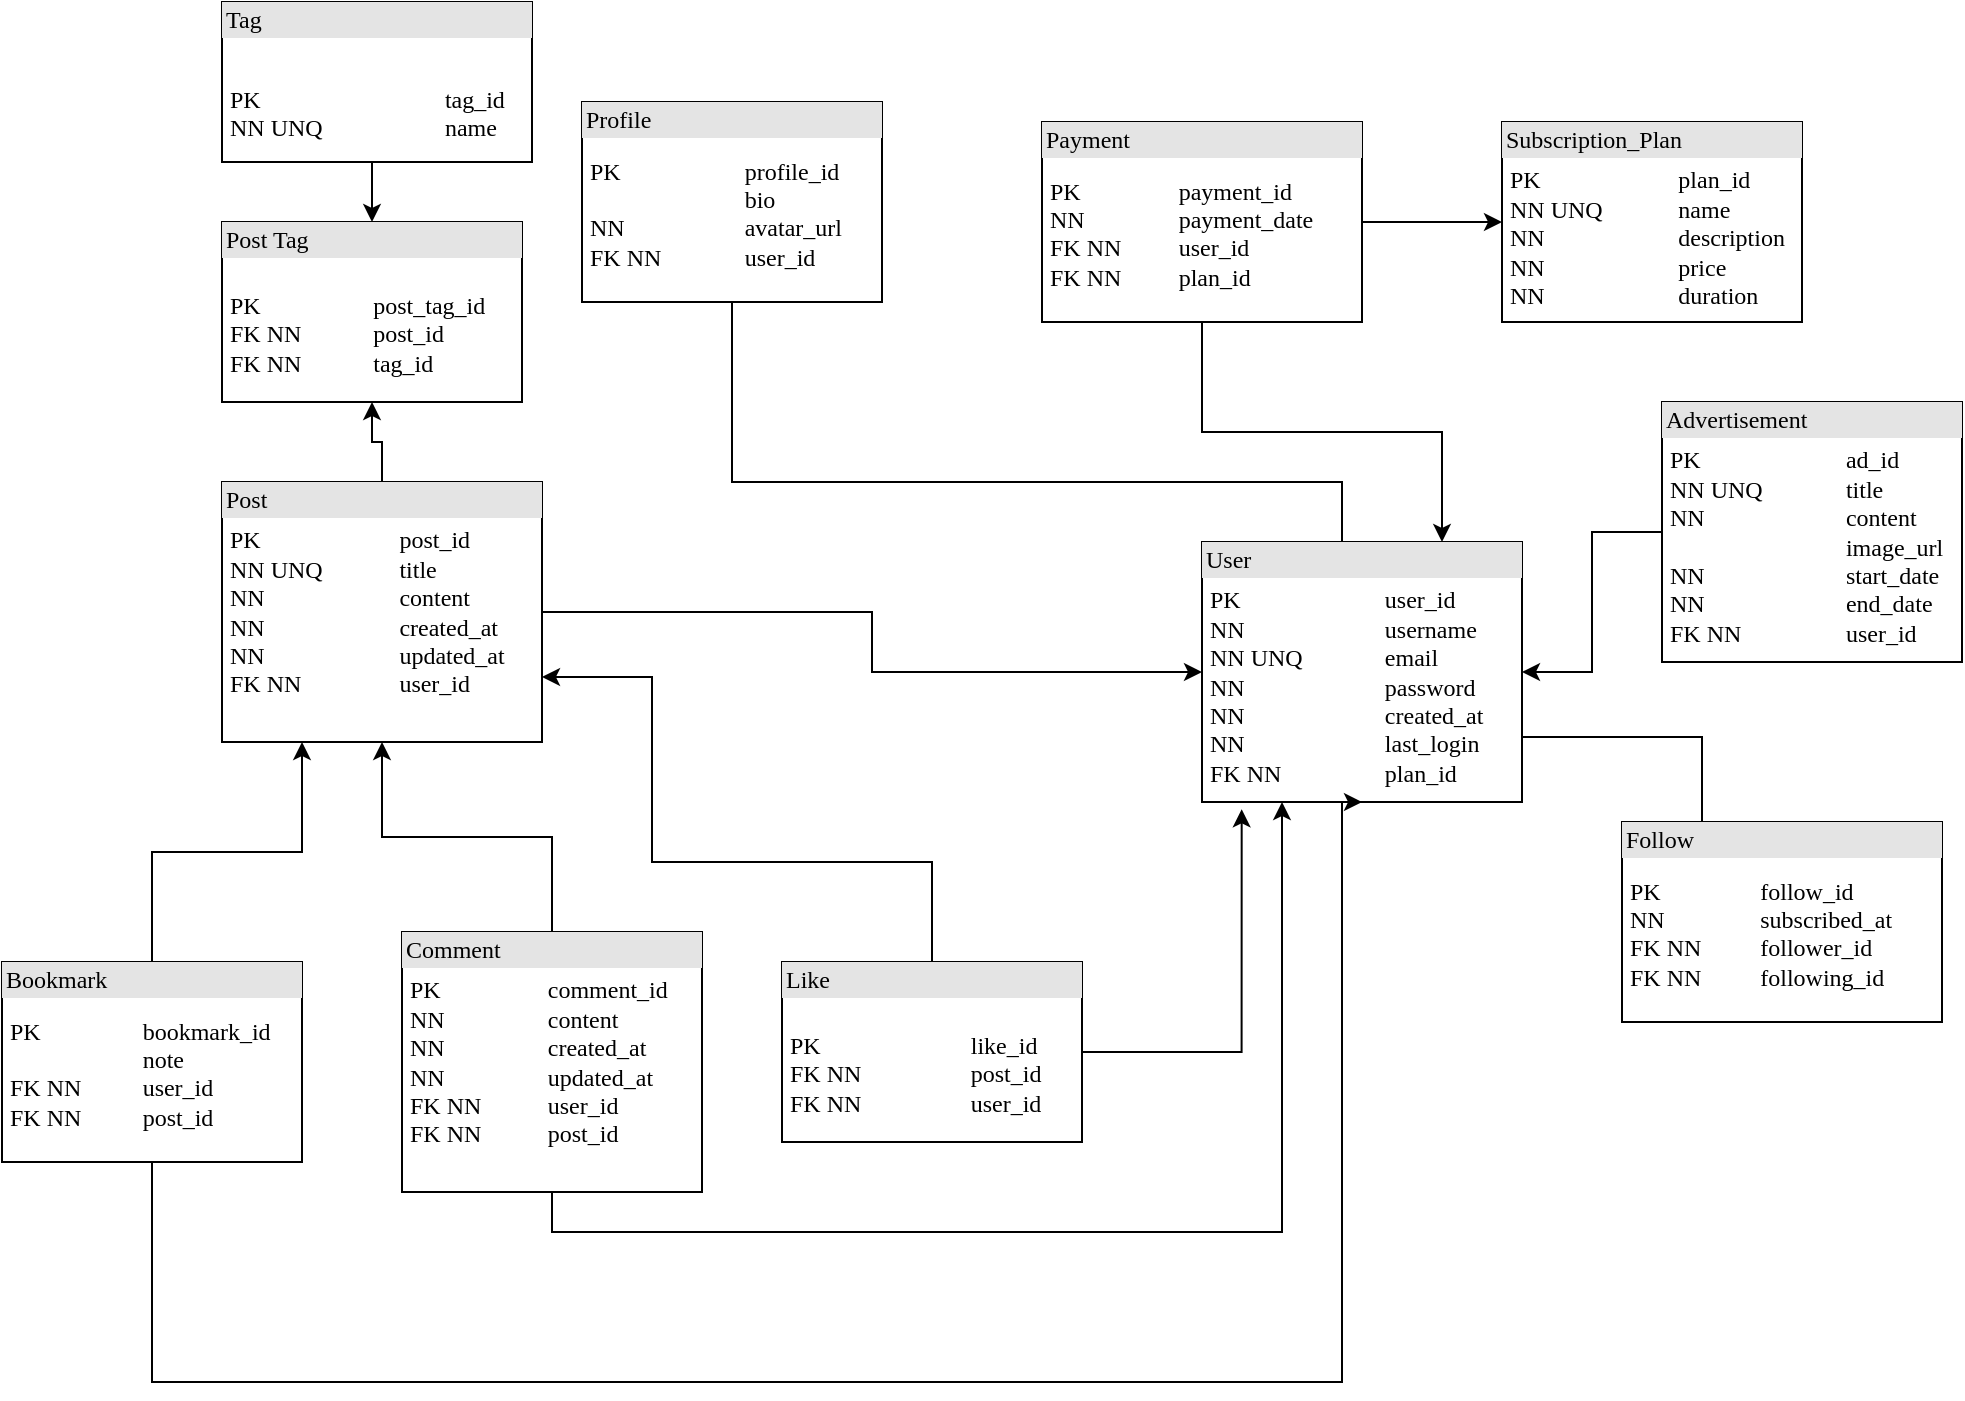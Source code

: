 <mxfile version="21.8.2" type="device">
  <diagram name="Page-1" id="2ca16b54-16f6-2749-3443-fa8db7711227">
    <mxGraphModel dx="546" dy="562" grid="1" gridSize="10" guides="1" tooltips="1" connect="1" arrows="1" fold="1" page="1" pageScale="1" pageWidth="1100" pageHeight="850" background="none" math="0" shadow="0">
      <root>
        <mxCell id="0" />
        <mxCell id="1" parent="0" />
        <mxCell id="-08t_-_calccHngaQz2L-22" style="edgeStyle=orthogonalEdgeStyle;rounded=0;orthogonalLoop=1;jettySize=auto;html=1;exitX=0.5;exitY=0;exitDx=0;exitDy=0;entryX=0.5;entryY=1;entryDx=0;entryDy=0;endArrow=none;endFill=0;" parent="1" source="2ed32ef02a7f4228-1" target="-08t_-_calccHngaQz2L-4" edge="1">
          <mxGeometry relative="1" as="geometry">
            <Array as="points">
              <mxPoint x="690" y="260" />
              <mxPoint x="385" y="260" />
            </Array>
          </mxGeometry>
        </mxCell>
        <mxCell id="-08t_-_calccHngaQz2L-36" style="edgeStyle=orthogonalEdgeStyle;rounded=0;orthogonalLoop=1;jettySize=auto;html=1;exitX=1;exitY=0.75;exitDx=0;exitDy=0;entryX=0.25;entryY=0;entryDx=0;entryDy=0;endArrow=none;endFill=0;" parent="1" source="2ed32ef02a7f4228-1" target="-08t_-_calccHngaQz2L-11" edge="1">
          <mxGeometry relative="1" as="geometry" />
        </mxCell>
        <mxCell id="2ed32ef02a7f4228-1" value="&lt;div style=&quot;box-sizing:border-box;width:100%;background:#e4e4e4;padding:2px;&quot;&gt;User&lt;/div&gt;&lt;table style=&quot;width:100%;font-size:1em;&quot; cellpadding=&quot;2&quot; cellspacing=&quot;0&quot;&gt;&lt;tbody&gt;&lt;tr&gt;&lt;td&gt;&lt;table style=&quot;border-color: var(--border-color); font-size: 1em; width: 180px;&quot; cellpadding=&quot;2&quot; cellspacing=&quot;0&quot;&gt;&lt;tbody style=&quot;border-color: var(--border-color);&quot;&gt;&lt;tr style=&quot;border-color: var(--border-color);&quot;&gt;&lt;td style=&quot;border-color: var(--border-color);&quot;&gt;PK&lt;br&gt;NN&lt;br&gt;NN UNQ&lt;br style=&quot;border-color: var(--border-color);&quot;&gt;NN&lt;br style=&quot;border-color: var(--border-color);&quot;&gt;NN&lt;br style=&quot;border-color: var(--border-color);&quot;&gt;NN&lt;br style=&quot;border-color: var(--border-color);&quot;&gt;FK NN&lt;/td&gt;&lt;td style=&quot;border-color: var(--border-color);&quot;&gt;user_id&lt;br&gt;username&lt;br&gt;email&lt;br style=&quot;border-color: var(--border-color);&quot;&gt;password&lt;br style=&quot;border-color: var(--border-color);&quot;&gt;created_at&lt;br style=&quot;border-color: var(--border-color);&quot;&gt;last_login&lt;br style=&quot;border-color: var(--border-color);&quot;&gt;plan_id&lt;/td&gt;&lt;/tr&gt;&lt;/tbody&gt;&lt;/table&gt;&lt;/td&gt;&lt;td&gt;&lt;br&gt;&lt;br&gt;&lt;br&gt;&lt;br&gt;&lt;br&gt;&lt;/td&gt;&lt;/tr&gt;&lt;tr&gt;&lt;td&gt;&lt;/td&gt;&lt;td&gt;&lt;br&gt;&lt;/td&gt;&lt;/tr&gt;&lt;tr&gt;&lt;td&gt;&lt;br&gt;&lt;/td&gt;&lt;td&gt;&lt;br&gt;&lt;/td&gt;&lt;/tr&gt;&lt;/tbody&gt;&lt;/table&gt;" style="verticalAlign=top;align=left;overflow=fill;html=1;rounded=0;shadow=0;comic=0;labelBackgroundColor=none;strokeWidth=1;fontFamily=Verdana;fontSize=12" parent="1" vertex="1">
          <mxGeometry x="620" y="290" width="160" height="130" as="geometry" />
        </mxCell>
        <mxCell id="-08t_-_calccHngaQz2L-16" style="edgeStyle=orthogonalEdgeStyle;rounded=0;orthogonalLoop=1;jettySize=auto;html=1;entryX=0;entryY=0.5;entryDx=0;entryDy=0;" parent="1" source="-08t_-_calccHngaQz2L-1" target="2ed32ef02a7f4228-1" edge="1">
          <mxGeometry relative="1" as="geometry" />
        </mxCell>
        <mxCell id="-08t_-_calccHngaQz2L-20" style="edgeStyle=orthogonalEdgeStyle;rounded=0;orthogonalLoop=1;jettySize=auto;html=1;exitX=0.5;exitY=0;exitDx=0;exitDy=0;" parent="1" source="-08t_-_calccHngaQz2L-1" target="-08t_-_calccHngaQz2L-8" edge="1">
          <mxGeometry relative="1" as="geometry" />
        </mxCell>
        <mxCell id="-08t_-_calccHngaQz2L-1" value="&lt;div style=&quot;box-sizing:border-box;width:100%;background:#e4e4e4;padding:2px;&quot;&gt;Post&lt;/div&gt;&lt;table style=&quot;width:100%;font-size:1em;&quot; cellpadding=&quot;2&quot; cellspacing=&quot;0&quot;&gt;&lt;tbody&gt;&lt;tr&gt;&lt;td&gt;&lt;table style=&quot;border-color: var(--border-color); font-size: 1em; width: 180px;&quot; cellpadding=&quot;2&quot; cellspacing=&quot;0&quot;&gt;&lt;tbody style=&quot;border-color: var(--border-color);&quot;&gt;&lt;tr style=&quot;border-color: var(--border-color);&quot;&gt;&lt;td style=&quot;border-color: var(--border-color);&quot;&gt;PK&lt;br&gt;NN UNQ&lt;br&gt;NN&lt;br style=&quot;border-color: var(--border-color);&quot;&gt;NN&lt;br style=&quot;border-color: var(--border-color);&quot;&gt;NN&lt;br style=&quot;border-color: var(--border-color);&quot;&gt;FK NN&lt;br&gt;&lt;/td&gt;&lt;td style=&quot;border-color: var(--border-color);&quot;&gt;post_id&lt;br&gt;title&lt;br&gt;content&lt;br style=&quot;border-color: var(--border-color);&quot;&gt;created_at&lt;br style=&quot;border-color: var(--border-color);&quot;&gt;updated_at&lt;br style=&quot;border-color: var(--border-color);&quot;&gt;user_id&lt;br&gt;&lt;/td&gt;&lt;/tr&gt;&lt;/tbody&gt;&lt;/table&gt;&lt;/td&gt;&lt;td&gt;&lt;br&gt;&lt;br&gt;&lt;br&gt;&lt;br&gt;&lt;br&gt;&lt;/td&gt;&lt;/tr&gt;&lt;tr&gt;&lt;td&gt;&lt;/td&gt;&lt;td&gt;&lt;br&gt;&lt;/td&gt;&lt;/tr&gt;&lt;tr&gt;&lt;td&gt;&lt;br&gt;&lt;/td&gt;&lt;td&gt;&lt;br&gt;&lt;/td&gt;&lt;/tr&gt;&lt;/tbody&gt;&lt;/table&gt;" style="verticalAlign=top;align=left;overflow=fill;html=1;rounded=0;shadow=0;comic=0;labelBackgroundColor=none;strokeWidth=1;fontFamily=Verdana;fontSize=12" parent="1" vertex="1">
          <mxGeometry x="130" y="260" width="160" height="130" as="geometry" />
        </mxCell>
        <mxCell id="-08t_-_calccHngaQz2L-4" value="&lt;div style=&quot;box-sizing:border-box;width:100%;background:#e4e4e4;padding:2px;&quot;&gt;Profile&lt;/div&gt;&lt;table style=&quot;width:100%;font-size:1em;&quot; cellpadding=&quot;2&quot; cellspacing=&quot;0&quot;&gt;&lt;tbody&gt;&lt;tr&gt;&lt;td&gt;&lt;table style=&quot;border-color: var(--border-color); font-size: 1em; width: 180px;&quot; cellpadding=&quot;2&quot; cellspacing=&quot;0&quot;&gt;&lt;tbody style=&quot;border-color: var(--border-color);&quot;&gt;&lt;tr style=&quot;border-color: var(--border-color);&quot;&gt;&lt;td style=&quot;border-color: var(--border-color);&quot;&gt;PK&lt;br&gt;&lt;br&gt;NN&lt;br style=&quot;border-color: var(--border-color);&quot;&gt;FK NN&lt;br&gt;&lt;/td&gt;&lt;td style=&quot;border-color: var(--border-color);&quot;&gt;profile_id&lt;br&gt;bio&lt;br&gt;avatar_url&lt;br style=&quot;border-color: var(--border-color);&quot;&gt;user_id&lt;br&gt;&lt;/td&gt;&lt;/tr&gt;&lt;/tbody&gt;&lt;/table&gt;&lt;/td&gt;&lt;td&gt;&lt;br&gt;&lt;br&gt;&lt;br&gt;&lt;br&gt;&lt;br&gt;&lt;/td&gt;&lt;/tr&gt;&lt;tr&gt;&lt;td&gt;&lt;/td&gt;&lt;td&gt;&lt;br&gt;&lt;/td&gt;&lt;/tr&gt;&lt;tr&gt;&lt;td&gt;&lt;br&gt;&lt;/td&gt;&lt;td&gt;&lt;br&gt;&lt;/td&gt;&lt;/tr&gt;&lt;/tbody&gt;&lt;/table&gt;" style="verticalAlign=top;align=left;overflow=fill;html=1;rounded=0;shadow=0;comic=0;labelBackgroundColor=none;strokeWidth=1;fontFamily=Verdana;fontSize=12" parent="1" vertex="1">
          <mxGeometry x="310" y="70" width="150" height="100" as="geometry" />
        </mxCell>
        <mxCell id="-08t_-_calccHngaQz2L-29" style="edgeStyle=orthogonalEdgeStyle;rounded=0;orthogonalLoop=1;jettySize=auto;html=1;entryX=0.5;entryY=1;entryDx=0;entryDy=0;" parent="1" source="-08t_-_calccHngaQz2L-6" target="-08t_-_calccHngaQz2L-1" edge="1">
          <mxGeometry relative="1" as="geometry" />
        </mxCell>
        <mxCell id="-08t_-_calccHngaQz2L-34" style="edgeStyle=orthogonalEdgeStyle;rounded=0;orthogonalLoop=1;jettySize=auto;html=1;exitX=0.5;exitY=1;exitDx=0;exitDy=0;entryX=0.25;entryY=1;entryDx=0;entryDy=0;" parent="1" source="-08t_-_calccHngaQz2L-6" target="2ed32ef02a7f4228-1" edge="1">
          <mxGeometry relative="1" as="geometry" />
        </mxCell>
        <mxCell id="-08t_-_calccHngaQz2L-6" value="&lt;div style=&quot;box-sizing:border-box;width:100%;background:#e4e4e4;padding:2px;&quot;&gt;Comment&lt;/div&gt;&lt;table style=&quot;width:100%;font-size:1em;&quot; cellpadding=&quot;2&quot; cellspacing=&quot;0&quot;&gt;&lt;tbody&gt;&lt;tr&gt;&lt;td&gt;&lt;table style=&quot;border-color: var(--border-color); font-size: 1em; width: 180px;&quot; cellpadding=&quot;2&quot; cellspacing=&quot;0&quot;&gt;&lt;tbody style=&quot;border-color: var(--border-color);&quot;&gt;&lt;tr style=&quot;border-color: var(--border-color);&quot;&gt;&lt;td style=&quot;border-color: var(--border-color);&quot;&gt;PK&lt;br&gt;NN&lt;br&gt;NN&lt;br style=&quot;border-color: var(--border-color);&quot;&gt;NN&lt;br style=&quot;border-color: var(--border-color);&quot;&gt;FK NN&lt;br style=&quot;border-color: var(--border-color);&quot;&gt;FK NN&lt;/td&gt;&lt;td style=&quot;border-color: var(--border-color);&quot;&gt;comment_id&lt;br&gt;content&lt;br&gt;created_at&lt;br style=&quot;border-color: var(--border-color);&quot;&gt;updated_at&lt;br style=&quot;border-color: var(--border-color);&quot;&gt;user_id&lt;br style=&quot;border-color: var(--border-color);&quot;&gt;post_id&lt;br&gt;&lt;/td&gt;&lt;/tr&gt;&lt;/tbody&gt;&lt;/table&gt;&lt;/td&gt;&lt;td&gt;&lt;br&gt;&lt;br&gt;&lt;br&gt;&lt;br&gt;&lt;br&gt;&lt;/td&gt;&lt;/tr&gt;&lt;tr&gt;&lt;td&gt;&lt;/td&gt;&lt;td&gt;&lt;br&gt;&lt;/td&gt;&lt;/tr&gt;&lt;tr&gt;&lt;td&gt;&lt;br&gt;&lt;/td&gt;&lt;td&gt;&lt;br&gt;&lt;/td&gt;&lt;/tr&gt;&lt;/tbody&gt;&lt;/table&gt;" style="verticalAlign=top;align=left;overflow=fill;html=1;rounded=0;shadow=0;comic=0;labelBackgroundColor=none;strokeWidth=1;fontFamily=Verdana;fontSize=12" parent="1" vertex="1">
          <mxGeometry x="220" y="485" width="150" height="130" as="geometry" />
        </mxCell>
        <mxCell id="-08t_-_calccHngaQz2L-19" style="edgeStyle=orthogonalEdgeStyle;rounded=0;orthogonalLoop=1;jettySize=auto;html=1;exitX=0.5;exitY=1;exitDx=0;exitDy=0;entryX=0.5;entryY=0;entryDx=0;entryDy=0;" parent="1" source="-08t_-_calccHngaQz2L-7" target="-08t_-_calccHngaQz2L-8" edge="1">
          <mxGeometry relative="1" as="geometry" />
        </mxCell>
        <mxCell id="-08t_-_calccHngaQz2L-7" value="&lt;div style=&quot;box-sizing:border-box;width:100%;background:#e4e4e4;padding:2px;&quot;&gt;Tag&lt;/div&gt;&lt;table style=&quot;width:100%;font-size:1em;&quot; cellpadding=&quot;2&quot; cellspacing=&quot;0&quot;&gt;&lt;tbody&gt;&lt;tr&gt;&lt;td&gt;&lt;table style=&quot;border-color: var(--border-color); font-size: 1em; width: 180px;&quot; cellpadding=&quot;2&quot; cellspacing=&quot;0&quot;&gt;&lt;tbody style=&quot;border-color: var(--border-color);&quot;&gt;&lt;tr style=&quot;border-color: var(--border-color);&quot;&gt;&lt;td style=&quot;border-color: var(--border-color);&quot;&gt;PK&lt;br&gt;NN UNQ&lt;br&gt;&lt;/td&gt;&lt;td style=&quot;border-color: var(--border-color);&quot;&gt;&lt;br&gt;tag_id&lt;br&gt;name&lt;br style=&quot;border-color: var(--border-color);&quot;&gt;&lt;br&gt;&lt;/td&gt;&lt;/tr&gt;&lt;/tbody&gt;&lt;/table&gt;&lt;/td&gt;&lt;td&gt;&lt;br&gt;&lt;br&gt;&lt;br&gt;&lt;br&gt;&lt;br&gt;&lt;/td&gt;&lt;/tr&gt;&lt;tr&gt;&lt;td&gt;&lt;/td&gt;&lt;td&gt;&lt;br&gt;&lt;/td&gt;&lt;/tr&gt;&lt;tr&gt;&lt;td&gt;&lt;br&gt;&lt;/td&gt;&lt;td&gt;&lt;br&gt;&lt;/td&gt;&lt;/tr&gt;&lt;/tbody&gt;&lt;/table&gt;" style="verticalAlign=top;align=left;overflow=fill;html=1;rounded=0;shadow=0;comic=0;labelBackgroundColor=none;strokeWidth=1;fontFamily=Verdana;fontSize=12" parent="1" vertex="1">
          <mxGeometry x="130" y="20" width="155" height="80" as="geometry" />
        </mxCell>
        <mxCell id="-08t_-_calccHngaQz2L-8" value="&lt;div style=&quot;box-sizing:border-box;width:100%;background:#e4e4e4;padding:2px;&quot;&gt;Post Tag&lt;/div&gt;&lt;table style=&quot;width:100%;font-size:1em;&quot; cellpadding=&quot;2&quot; cellspacing=&quot;0&quot;&gt;&lt;tbody&gt;&lt;tr&gt;&lt;td&gt;&lt;table style=&quot;border-color: var(--border-color); font-size: 1em; width: 180px;&quot; cellpadding=&quot;2&quot; cellspacing=&quot;0&quot;&gt;&lt;tbody style=&quot;border-color: var(--border-color);&quot;&gt;&lt;tr style=&quot;border-color: var(--border-color);&quot;&gt;&lt;td style=&quot;border-color: var(--border-color);&quot;&gt;PK&lt;br&gt;FK NN&lt;br&gt;FK NN&lt;br&gt;&lt;/td&gt;&lt;td style=&quot;border-color: var(--border-color);&quot;&gt;post_tag_id&lt;br&gt;post_id&lt;br&gt;tag_id&lt;br&gt;&lt;/td&gt;&lt;/tr&gt;&lt;/tbody&gt;&lt;/table&gt;&lt;/td&gt;&lt;td&gt;&lt;br&gt;&lt;br&gt;&lt;br&gt;&lt;br&gt;&lt;br&gt;&lt;/td&gt;&lt;/tr&gt;&lt;tr&gt;&lt;td&gt;&lt;/td&gt;&lt;td&gt;&lt;br&gt;&lt;/td&gt;&lt;/tr&gt;&lt;tr&gt;&lt;td&gt;&lt;br&gt;&lt;/td&gt;&lt;td&gt;&lt;br&gt;&lt;/td&gt;&lt;/tr&gt;&lt;/tbody&gt;&lt;/table&gt;" style="verticalAlign=top;align=left;overflow=fill;html=1;rounded=0;shadow=0;comic=0;labelBackgroundColor=none;strokeWidth=1;fontFamily=Verdana;fontSize=12" parent="1" vertex="1">
          <mxGeometry x="130" y="130" width="150" height="90" as="geometry" />
        </mxCell>
        <mxCell id="-08t_-_calccHngaQz2L-30" style="edgeStyle=orthogonalEdgeStyle;rounded=0;orthogonalLoop=1;jettySize=auto;html=1;entryX=1;entryY=0.75;entryDx=0;entryDy=0;" parent="1" source="-08t_-_calccHngaQz2L-9" target="-08t_-_calccHngaQz2L-1" edge="1">
          <mxGeometry relative="1" as="geometry">
            <Array as="points">
              <mxPoint x="485" y="450" />
              <mxPoint x="345" y="450" />
              <mxPoint x="345" y="357" />
            </Array>
          </mxGeometry>
        </mxCell>
        <mxCell id="-08t_-_calccHngaQz2L-33" style="edgeStyle=orthogonalEdgeStyle;rounded=0;orthogonalLoop=1;jettySize=auto;html=1;entryX=0.124;entryY=1.028;entryDx=0;entryDy=0;entryPerimeter=0;" parent="1" source="-08t_-_calccHngaQz2L-9" target="2ed32ef02a7f4228-1" edge="1">
          <mxGeometry relative="1" as="geometry" />
        </mxCell>
        <mxCell id="-08t_-_calccHngaQz2L-9" value="&lt;div style=&quot;box-sizing:border-box;width:100%;background:#e4e4e4;padding:2px;&quot;&gt;Like&lt;/div&gt;&lt;table style=&quot;width:100%;font-size:1em;&quot; cellpadding=&quot;2&quot; cellspacing=&quot;0&quot;&gt;&lt;tbody&gt;&lt;tr&gt;&lt;td&gt;&lt;table style=&quot;border-color: var(--border-color); font-size: 1em; width: 180px;&quot; cellpadding=&quot;2&quot; cellspacing=&quot;0&quot;&gt;&lt;tbody style=&quot;border-color: var(--border-color);&quot;&gt;&lt;tr style=&quot;border-color: var(--border-color);&quot;&gt;&lt;td style=&quot;border-color: var(--border-color);&quot;&gt;PK&lt;br&gt;FK NN&lt;br&gt;FK NN&lt;br&gt;&lt;/td&gt;&lt;td style=&quot;border-color: var(--border-color);&quot;&gt;like_id&lt;br&gt;post_id&lt;br&gt;user_id&lt;br&gt;&lt;/td&gt;&lt;/tr&gt;&lt;/tbody&gt;&lt;/table&gt;&lt;/td&gt;&lt;td&gt;&lt;br&gt;&lt;br&gt;&lt;br&gt;&lt;br&gt;&lt;br&gt;&lt;/td&gt;&lt;/tr&gt;&lt;tr&gt;&lt;td&gt;&lt;/td&gt;&lt;td&gt;&lt;br&gt;&lt;/td&gt;&lt;/tr&gt;&lt;tr&gt;&lt;td&gt;&lt;br&gt;&lt;/td&gt;&lt;td&gt;&lt;br&gt;&lt;/td&gt;&lt;/tr&gt;&lt;/tbody&gt;&lt;/table&gt;" style="verticalAlign=top;align=left;overflow=fill;html=1;rounded=0;shadow=0;comic=0;labelBackgroundColor=none;strokeWidth=1;fontFamily=Verdana;fontSize=12" parent="1" vertex="1">
          <mxGeometry x="410" y="500" width="150" height="90" as="geometry" />
        </mxCell>
        <mxCell id="-08t_-_calccHngaQz2L-28" style="edgeStyle=orthogonalEdgeStyle;rounded=0;orthogonalLoop=1;jettySize=auto;html=1;entryX=0.25;entryY=1;entryDx=0;entryDy=0;" parent="1" source="-08t_-_calccHngaQz2L-10" target="-08t_-_calccHngaQz2L-1" edge="1">
          <mxGeometry relative="1" as="geometry" />
        </mxCell>
        <mxCell id="-08t_-_calccHngaQz2L-31" style="edgeStyle=orthogonalEdgeStyle;rounded=0;orthogonalLoop=1;jettySize=auto;html=1;entryX=0.5;entryY=1;entryDx=0;entryDy=0;" parent="1" source="-08t_-_calccHngaQz2L-10" target="2ed32ef02a7f4228-1" edge="1">
          <mxGeometry relative="1" as="geometry">
            <Array as="points">
              <mxPoint x="95" y="710" />
              <mxPoint x="690" y="710" />
            </Array>
          </mxGeometry>
        </mxCell>
        <mxCell id="-08t_-_calccHngaQz2L-10" value="&lt;div style=&quot;box-sizing:border-box;width:100%;background:#e4e4e4;padding:2px;&quot;&gt;Bookmark&lt;/div&gt;&lt;table style=&quot;width:100%;font-size:1em;&quot; cellpadding=&quot;2&quot; cellspacing=&quot;0&quot;&gt;&lt;tbody&gt;&lt;tr&gt;&lt;td&gt;&lt;table style=&quot;border-color: var(--border-color); font-size: 1em; width: 180px;&quot; cellpadding=&quot;2&quot; cellspacing=&quot;0&quot;&gt;&lt;tbody style=&quot;border-color: var(--border-color);&quot;&gt;&lt;tr style=&quot;border-color: var(--border-color);&quot;&gt;&lt;td style=&quot;border-color: var(--border-color);&quot;&gt;PK&lt;br&gt;&lt;br&gt;FK NN&lt;br style=&quot;border-color: var(--border-color);&quot;&gt;FK NN&lt;/td&gt;&lt;td style=&quot;border-color: var(--border-color);&quot;&gt;bookmark_id&lt;br&gt;note&lt;br style=&quot;border-color: var(--border-color);&quot;&gt;user_id&lt;br style=&quot;border-color: var(--border-color);&quot;&gt;post_id&lt;br&gt;&lt;/td&gt;&lt;/tr&gt;&lt;/tbody&gt;&lt;/table&gt;&lt;/td&gt;&lt;td&gt;&lt;br&gt;&lt;br&gt;&lt;br&gt;&lt;br&gt;&lt;br&gt;&lt;/td&gt;&lt;/tr&gt;&lt;tr&gt;&lt;td&gt;&lt;/td&gt;&lt;td&gt;&lt;br&gt;&lt;/td&gt;&lt;/tr&gt;&lt;tr&gt;&lt;td&gt;&lt;br&gt;&lt;/td&gt;&lt;td&gt;&lt;br&gt;&lt;/td&gt;&lt;/tr&gt;&lt;/tbody&gt;&lt;/table&gt;" style="verticalAlign=top;align=left;overflow=fill;html=1;rounded=0;shadow=0;comic=0;labelBackgroundColor=none;strokeWidth=1;fontFamily=Verdana;fontSize=12" parent="1" vertex="1">
          <mxGeometry x="20" y="500" width="150" height="100" as="geometry" />
        </mxCell>
        <mxCell id="-08t_-_calccHngaQz2L-11" value="&lt;div style=&quot;box-sizing:border-box;width:100%;background:#e4e4e4;padding:2px;&quot;&gt;Follow&lt;/div&gt;&lt;table style=&quot;width:100%;font-size:1em;&quot; cellpadding=&quot;2&quot; cellspacing=&quot;0&quot;&gt;&lt;tbody&gt;&lt;tr&gt;&lt;td&gt;&lt;table style=&quot;border-color: var(--border-color); font-size: 1em; width: 180px;&quot; cellpadding=&quot;2&quot; cellspacing=&quot;0&quot;&gt;&lt;tbody style=&quot;border-color: var(--border-color);&quot;&gt;&lt;tr style=&quot;border-color: var(--border-color);&quot;&gt;&lt;td style=&quot;border-color: var(--border-color);&quot;&gt;PK&lt;br&gt;NN&lt;br&gt;FK NN&lt;br style=&quot;border-color: var(--border-color);&quot;&gt;FK NN&lt;/td&gt;&lt;td style=&quot;border-color: var(--border-color);&quot;&gt;follow_id&lt;br&gt;subscribed_at&lt;br&gt;follower_id&lt;br style=&quot;border-color: var(--border-color);&quot;&gt;following_id&lt;br&gt;&lt;/td&gt;&lt;/tr&gt;&lt;/tbody&gt;&lt;/table&gt;&lt;/td&gt;&lt;td&gt;&lt;br&gt;&lt;br&gt;&lt;br&gt;&lt;br&gt;&lt;br&gt;&lt;/td&gt;&lt;/tr&gt;&lt;tr&gt;&lt;td&gt;&lt;/td&gt;&lt;td&gt;&lt;br&gt;&lt;/td&gt;&lt;/tr&gt;&lt;tr&gt;&lt;td&gt;&lt;br&gt;&lt;/td&gt;&lt;td&gt;&lt;br&gt;&lt;/td&gt;&lt;/tr&gt;&lt;/tbody&gt;&lt;/table&gt;" style="verticalAlign=top;align=left;overflow=fill;html=1;rounded=0;shadow=0;comic=0;labelBackgroundColor=none;strokeWidth=1;fontFamily=Verdana;fontSize=12" parent="1" vertex="1">
          <mxGeometry x="830" y="430" width="160" height="100" as="geometry" />
        </mxCell>
        <mxCell id="-08t_-_calccHngaQz2L-35" style="edgeStyle=orthogonalEdgeStyle;rounded=0;orthogonalLoop=1;jettySize=auto;html=1;entryX=1;entryY=0.5;entryDx=0;entryDy=0;" parent="1" source="-08t_-_calccHngaQz2L-12" target="2ed32ef02a7f4228-1" edge="1">
          <mxGeometry relative="1" as="geometry" />
        </mxCell>
        <mxCell id="-08t_-_calccHngaQz2L-12" value="&lt;div style=&quot;box-sizing:border-box;width:100%;background:#e4e4e4;padding:2px;&quot;&gt;Advertisement&lt;/div&gt;&lt;table style=&quot;width:100%;font-size:1em;&quot; cellpadding=&quot;2&quot; cellspacing=&quot;0&quot;&gt;&lt;tbody&gt;&lt;tr&gt;&lt;td&gt;&lt;table style=&quot;border-color: var(--border-color); font-size: 1em; width: 180px;&quot; cellpadding=&quot;2&quot; cellspacing=&quot;0&quot;&gt;&lt;tbody style=&quot;border-color: var(--border-color);&quot;&gt;&lt;tr style=&quot;border-color: var(--border-color);&quot;&gt;&lt;td style=&quot;border-color: var(--border-color);&quot;&gt;PK&lt;br&gt;NN UNQ&lt;br&gt;NN&lt;br style=&quot;border-color: var(--border-color);&quot;&gt;&lt;br style=&quot;border-color: var(--border-color);&quot;&gt;NN&lt;br style=&quot;border-color: var(--border-color);&quot;&gt;NN&lt;br&gt;FK NN&lt;/td&gt;&lt;td style=&quot;border-color: var(--border-color);&quot;&gt;ad_id&lt;br&gt;title&lt;br&gt;content&lt;br style=&quot;border-color: var(--border-color);&quot;&gt;image_url&lt;br style=&quot;border-color: var(--border-color);&quot;&gt;start_date&lt;br style=&quot;border-color: var(--border-color);&quot;&gt;end_date&lt;br&gt;user_id&lt;/td&gt;&lt;/tr&gt;&lt;/tbody&gt;&lt;/table&gt;&lt;/td&gt;&lt;td&gt;&lt;br&gt;&lt;br&gt;&lt;br&gt;&lt;br&gt;&lt;br&gt;&lt;/td&gt;&lt;/tr&gt;&lt;tr&gt;&lt;td&gt;&lt;/td&gt;&lt;td&gt;&lt;br&gt;&lt;/td&gt;&lt;/tr&gt;&lt;tr&gt;&lt;td&gt;&lt;br&gt;&lt;/td&gt;&lt;td&gt;&lt;br&gt;&lt;/td&gt;&lt;/tr&gt;&lt;/tbody&gt;&lt;/table&gt;" style="verticalAlign=top;align=left;overflow=fill;html=1;rounded=0;shadow=0;comic=0;labelBackgroundColor=none;strokeWidth=1;fontFamily=Verdana;fontSize=12" parent="1" vertex="1">
          <mxGeometry x="850" y="220" width="150" height="130" as="geometry" />
        </mxCell>
        <mxCell id="-08t_-_calccHngaQz2L-13" value="&lt;div style=&quot;box-sizing:border-box;width:100%;background:#e4e4e4;padding:2px;&quot;&gt;Subscription_Plan&lt;/div&gt;&lt;table style=&quot;width:100%;font-size:1em;&quot; cellpadding=&quot;2&quot; cellspacing=&quot;0&quot;&gt;&lt;tbody&gt;&lt;tr&gt;&lt;td&gt;&lt;table style=&quot;border-color: var(--border-color); font-size: 1em; width: 180px;&quot; cellpadding=&quot;2&quot; cellspacing=&quot;0&quot;&gt;&lt;tbody style=&quot;border-color: var(--border-color);&quot;&gt;&lt;tr style=&quot;border-color: var(--border-color);&quot;&gt;&lt;td style=&quot;border-color: var(--border-color);&quot;&gt;PK&lt;br&gt;NN UNQ&lt;br&gt;NN&lt;br style=&quot;border-color: var(--border-color);&quot;&gt;NN&lt;br style=&quot;border-color: var(--border-color);&quot;&gt;NN&lt;br&gt;&lt;/td&gt;&lt;td style=&quot;border-color: var(--border-color);&quot;&gt;plan_id&lt;br&gt;name&lt;br&gt;description&lt;br style=&quot;border-color: var(--border-color);&quot;&gt;price&lt;br style=&quot;border-color: var(--border-color);&quot;&gt;duration&lt;br&gt;&lt;/td&gt;&lt;/tr&gt;&lt;/tbody&gt;&lt;/table&gt;&lt;/td&gt;&lt;td&gt;&lt;br&gt;&lt;br&gt;&lt;br&gt;&lt;br&gt;&lt;br&gt;&lt;/td&gt;&lt;/tr&gt;&lt;tr&gt;&lt;td&gt;&lt;/td&gt;&lt;td&gt;&lt;br&gt;&lt;/td&gt;&lt;/tr&gt;&lt;tr&gt;&lt;td&gt;&lt;br&gt;&lt;/td&gt;&lt;td&gt;&lt;br&gt;&lt;/td&gt;&lt;/tr&gt;&lt;/tbody&gt;&lt;/table&gt;" style="verticalAlign=top;align=left;overflow=fill;html=1;rounded=0;shadow=0;comic=0;labelBackgroundColor=none;strokeWidth=1;fontFamily=Verdana;fontSize=12" parent="1" vertex="1">
          <mxGeometry x="770" y="80" width="150" height="100" as="geometry" />
        </mxCell>
        <mxCell id="-08t_-_calccHngaQz2L-24" style="edgeStyle=orthogonalEdgeStyle;rounded=0;orthogonalLoop=1;jettySize=auto;html=1;entryX=0;entryY=0.5;entryDx=0;entryDy=0;" parent="1" source="-08t_-_calccHngaQz2L-14" target="-08t_-_calccHngaQz2L-13" edge="1">
          <mxGeometry relative="1" as="geometry" />
        </mxCell>
        <mxCell id="-08t_-_calccHngaQz2L-25" style="edgeStyle=orthogonalEdgeStyle;rounded=0;orthogonalLoop=1;jettySize=auto;html=1;exitX=0.5;exitY=1;exitDx=0;exitDy=0;entryX=0.75;entryY=0;entryDx=0;entryDy=0;" parent="1" source="-08t_-_calccHngaQz2L-14" target="2ed32ef02a7f4228-1" edge="1">
          <mxGeometry relative="1" as="geometry" />
        </mxCell>
        <mxCell id="-08t_-_calccHngaQz2L-14" value="&lt;div style=&quot;box-sizing:border-box;width:100%;background:#e4e4e4;padding:2px;&quot;&gt;Payment&lt;/div&gt;&lt;table style=&quot;width:100%;font-size:1em;&quot; cellpadding=&quot;2&quot; cellspacing=&quot;0&quot;&gt;&lt;tbody&gt;&lt;tr&gt;&lt;td&gt;&lt;table style=&quot;border-color: var(--border-color); font-size: 1em; width: 180px;&quot; cellpadding=&quot;2&quot; cellspacing=&quot;0&quot;&gt;&lt;tbody style=&quot;border-color: var(--border-color);&quot;&gt;&lt;tr style=&quot;border-color: var(--border-color);&quot;&gt;&lt;td style=&quot;border-color: var(--border-color);&quot;&gt;PK&lt;br&gt;NN&lt;br&gt;FK NN&lt;br style=&quot;border-color: var(--border-color);&quot;&gt;FK NN&lt;/td&gt;&lt;td style=&quot;border-color: var(--border-color);&quot;&gt;payment_id&amp;nbsp;&lt;br&gt;payment_date&lt;br&gt;user_id&lt;br style=&quot;border-color: var(--border-color);&quot;&gt;plan_id&lt;br&gt;&lt;/td&gt;&lt;/tr&gt;&lt;/tbody&gt;&lt;/table&gt;&lt;/td&gt;&lt;td&gt;&lt;br&gt;&lt;br&gt;&lt;br&gt;&lt;br&gt;&lt;br&gt;&lt;/td&gt;&lt;/tr&gt;&lt;tr&gt;&lt;td&gt;&lt;/td&gt;&lt;td&gt;&lt;br&gt;&lt;/td&gt;&lt;/tr&gt;&lt;tr&gt;&lt;td&gt;&lt;br&gt;&lt;/td&gt;&lt;td&gt;&lt;br&gt;&lt;/td&gt;&lt;/tr&gt;&lt;/tbody&gt;&lt;/table&gt;" style="verticalAlign=top;align=left;overflow=fill;html=1;rounded=0;shadow=0;comic=0;labelBackgroundColor=none;strokeWidth=1;fontFamily=Verdana;fontSize=12" parent="1" vertex="1">
          <mxGeometry x="540" y="80" width="160" height="100" as="geometry" />
        </mxCell>
      </root>
    </mxGraphModel>
  </diagram>
</mxfile>
